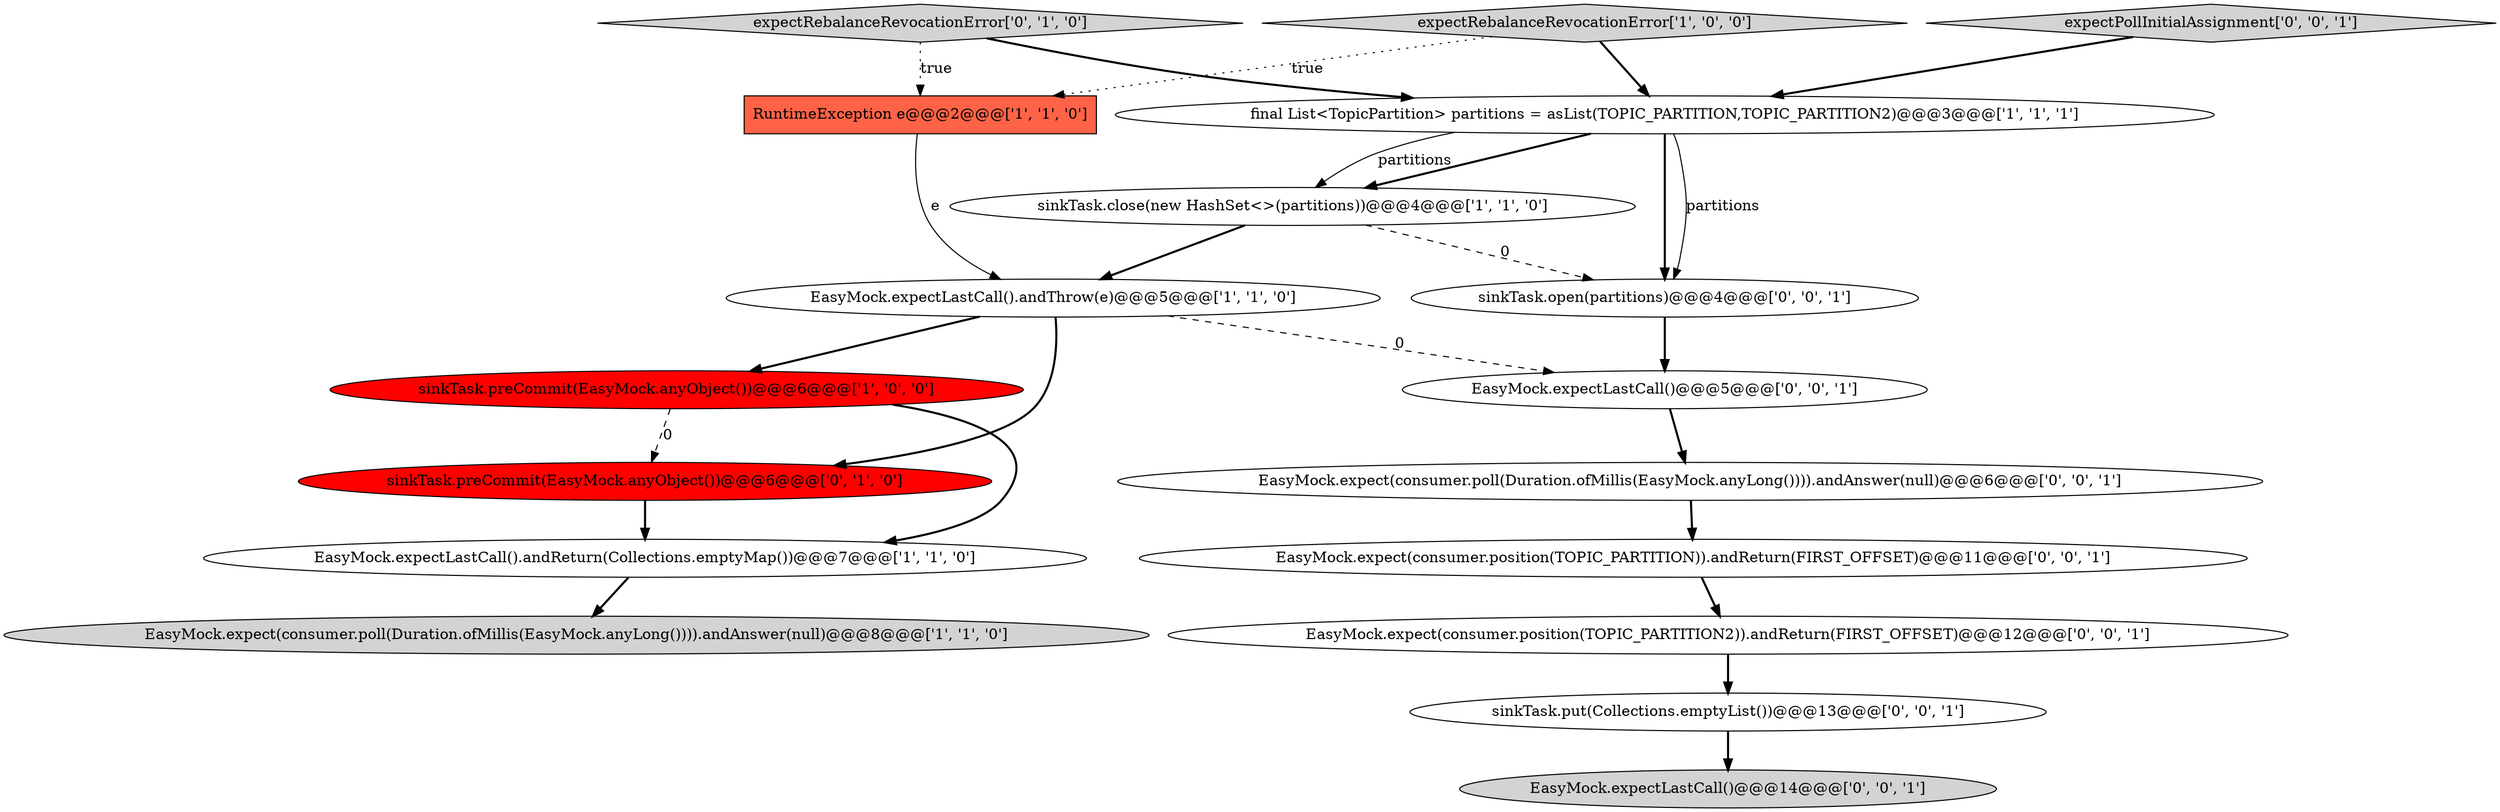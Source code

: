 digraph {
5 [style = filled, label = "RuntimeException e@@@2@@@['1', '1', '0']", fillcolor = tomato, shape = box image = "AAA0AAABBB1BBB"];
13 [style = filled, label = "EasyMock.expect(consumer.poll(Duration.ofMillis(EasyMock.anyLong()))).andAnswer(null)@@@6@@@['0', '0', '1']", fillcolor = white, shape = ellipse image = "AAA0AAABBB3BBB"];
0 [style = filled, label = "expectRebalanceRevocationError['1', '0', '0']", fillcolor = lightgray, shape = diamond image = "AAA0AAABBB1BBB"];
10 [style = filled, label = "EasyMock.expectLastCall()@@@5@@@['0', '0', '1']", fillcolor = white, shape = ellipse image = "AAA0AAABBB3BBB"];
14 [style = filled, label = "sinkTask.put(Collections.emptyList())@@@13@@@['0', '0', '1']", fillcolor = white, shape = ellipse image = "AAA0AAABBB3BBB"];
15 [style = filled, label = "EasyMock.expectLastCall()@@@14@@@['0', '0', '1']", fillcolor = lightgray, shape = ellipse image = "AAA0AAABBB3BBB"];
16 [style = filled, label = "EasyMock.expect(consumer.position(TOPIC_PARTITION)).andReturn(FIRST_OFFSET)@@@11@@@['0', '0', '1']", fillcolor = white, shape = ellipse image = "AAA0AAABBB3BBB"];
4 [style = filled, label = "EasyMock.expectLastCall().andReturn(Collections.emptyMap())@@@7@@@['1', '1', '0']", fillcolor = white, shape = ellipse image = "AAA0AAABBB1BBB"];
6 [style = filled, label = "sinkTask.preCommit(EasyMock.anyObject())@@@6@@@['1', '0', '0']", fillcolor = red, shape = ellipse image = "AAA1AAABBB1BBB"];
9 [style = filled, label = "expectRebalanceRevocationError['0', '1', '0']", fillcolor = lightgray, shape = diamond image = "AAA0AAABBB2BBB"];
2 [style = filled, label = "final List<TopicPartition> partitions = asList(TOPIC_PARTITION,TOPIC_PARTITION2)@@@3@@@['1', '1', '1']", fillcolor = white, shape = ellipse image = "AAA0AAABBB1BBB"];
17 [style = filled, label = "expectPollInitialAssignment['0', '0', '1']", fillcolor = lightgray, shape = diamond image = "AAA0AAABBB3BBB"];
11 [style = filled, label = "EasyMock.expect(consumer.position(TOPIC_PARTITION2)).andReturn(FIRST_OFFSET)@@@12@@@['0', '0', '1']", fillcolor = white, shape = ellipse image = "AAA0AAABBB3BBB"];
12 [style = filled, label = "sinkTask.open(partitions)@@@4@@@['0', '0', '1']", fillcolor = white, shape = ellipse image = "AAA0AAABBB3BBB"];
1 [style = filled, label = "EasyMock.expect(consumer.poll(Duration.ofMillis(EasyMock.anyLong()))).andAnswer(null)@@@8@@@['1', '1', '0']", fillcolor = lightgray, shape = ellipse image = "AAA0AAABBB1BBB"];
7 [style = filled, label = "EasyMock.expectLastCall().andThrow(e)@@@5@@@['1', '1', '0']", fillcolor = white, shape = ellipse image = "AAA0AAABBB1BBB"];
8 [style = filled, label = "sinkTask.preCommit(EasyMock.anyObject())@@@6@@@['0', '1', '0']", fillcolor = red, shape = ellipse image = "AAA1AAABBB2BBB"];
3 [style = filled, label = "sinkTask.close(new HashSet<>(partitions))@@@4@@@['1', '1', '0']", fillcolor = white, shape = ellipse image = "AAA0AAABBB1BBB"];
6->8 [style = dashed, label="0"];
16->11 [style = bold, label=""];
0->5 [style = dotted, label="true"];
11->14 [style = bold, label=""];
9->2 [style = bold, label=""];
2->3 [style = bold, label=""];
0->2 [style = bold, label=""];
7->8 [style = bold, label=""];
13->16 [style = bold, label=""];
2->12 [style = bold, label=""];
5->7 [style = solid, label="e"];
6->4 [style = bold, label=""];
12->10 [style = bold, label=""];
3->12 [style = dashed, label="0"];
2->12 [style = solid, label="partitions"];
17->2 [style = bold, label=""];
10->13 [style = bold, label=""];
3->7 [style = bold, label=""];
2->3 [style = solid, label="partitions"];
7->6 [style = bold, label=""];
7->10 [style = dashed, label="0"];
14->15 [style = bold, label=""];
4->1 [style = bold, label=""];
8->4 [style = bold, label=""];
9->5 [style = dotted, label="true"];
}
